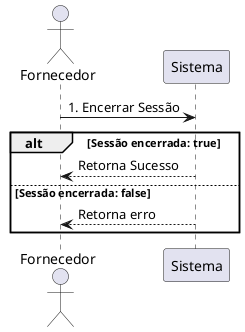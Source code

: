 @startuml
actor Fornecedor
participant Sistema


Fornecedor -> Sistema: 1. Encerrar Sessão

alt Sessão encerrada: true
     Sistema --> Fornecedor: Retorna Sucesso

else Sessão encerrada: false
     Sistema --> Fornecedor: Retorna erro

end
@enduml